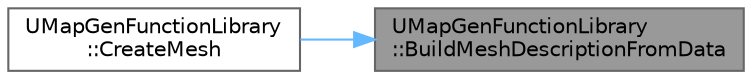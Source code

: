 digraph "UMapGenFunctionLibrary::BuildMeshDescriptionFromData"
{
 // INTERACTIVE_SVG=YES
 // LATEX_PDF_SIZE
  bgcolor="transparent";
  edge [fontname=Helvetica,fontsize=10,labelfontname=Helvetica,labelfontsize=10];
  node [fontname=Helvetica,fontsize=10,shape=box,height=0.2,width=0.4];
  rankdir="RL";
  Node1 [id="Node000001",label="UMapGenFunctionLibrary\l::BuildMeshDescriptionFromData",height=0.2,width=0.4,color="gray40", fillcolor="grey60", style="filled", fontcolor="black",tooltip=" "];
  Node1 -> Node2 [id="edge1_Node000001_Node000002",dir="back",color="steelblue1",style="solid",tooltip=" "];
  Node2 [id="Node000002",label="UMapGenFunctionLibrary\l::CreateMesh",height=0.2,width=0.4,color="grey40", fillcolor="white", style="filled",URL="$d9/d91/classUMapGenFunctionLibrary.html#a746d52a7f49b59f350b4c475a8a98c45",tooltip=" "];
}
